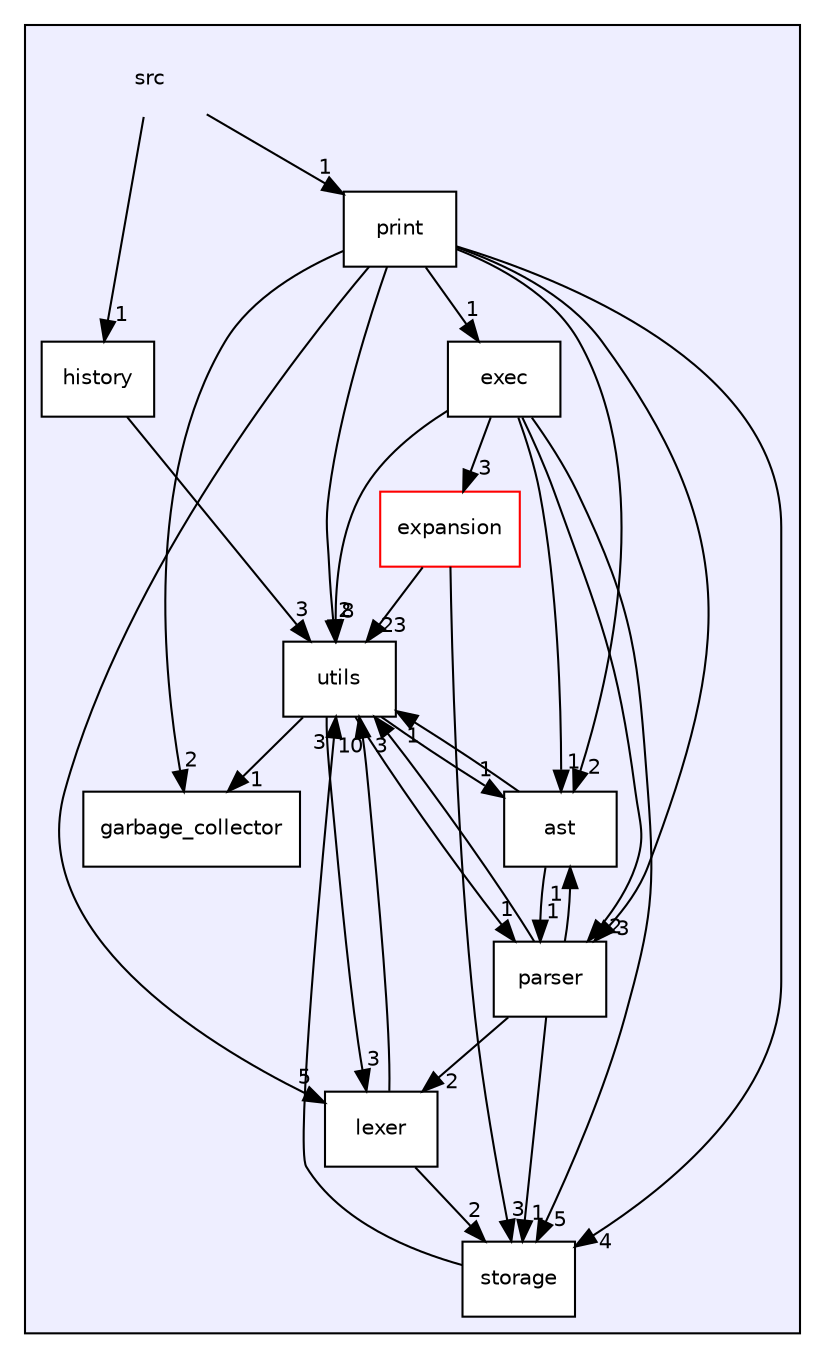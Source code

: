 digraph "src" {
  compound=true
  node [ fontsize="10", fontname="Helvetica"];
  edge [ labelfontsize="10", labelfontname="Helvetica"];
  subgraph clusterdir_68267d1309a1af8e8297ef4c3efbcdba {
    graph [ bgcolor="#eeeeff", pencolor="black", label="" URL="dir_68267d1309a1af8e8297ef4c3efbcdba.html"];
    dir_68267d1309a1af8e8297ef4c3efbcdba [shape=plaintext label="src"];
    dir_203e5988f1ed315d29383d699972de6f [shape=box label="ast" color="black" fillcolor="white" style="filled" URL="dir_203e5988f1ed315d29383d699972de6f.html"];
    dir_cd44cc7ac5d40f1a8e481ebacd0c63d5 [shape=box label="exec" color="black" fillcolor="white" style="filled" URL="dir_cd44cc7ac5d40f1a8e481ebacd0c63d5.html"];
    dir_58b0260f07eda6b786b0612a766852e1 [shape=box label="expansion" color="red" fillcolor="white" style="filled" URL="dir_58b0260f07eda6b786b0612a766852e1.html"];
    dir_2b4a1149da780829f75b1f547ed6bce9 [shape=box label="garbage_collector" color="black" fillcolor="white" style="filled" URL="dir_2b4a1149da780829f75b1f547ed6bce9.html"];
    dir_50ea98b0a835860d43284e59be997627 [shape=box label="history" color="black" fillcolor="white" style="filled" URL="dir_50ea98b0a835860d43284e59be997627.html"];
    dir_e1aa690b4af0a0538ec65649b0390051 [shape=box label="lexer" color="black" fillcolor="white" style="filled" URL="dir_e1aa690b4af0a0538ec65649b0390051.html"];
    dir_6cd8491d143eb218b70983dbdb3c58bc [shape=box label="parser" color="black" fillcolor="white" style="filled" URL="dir_6cd8491d143eb218b70983dbdb3c58bc.html"];
    dir_88882e61be18287799144fcdac847ecd [shape=box label="print" color="black" fillcolor="white" style="filled" URL="dir_88882e61be18287799144fcdac847ecd.html"];
    dir_452baf35e1d7639c9f2a5ece4ec85855 [shape=box label="storage" color="black" fillcolor="white" style="filled" URL="dir_452baf35e1d7639c9f2a5ece4ec85855.html"];
    dir_313caf1132e152dd9b58bea13a4052ca [shape=box label="utils" color="black" fillcolor="white" style="filled" URL="dir_313caf1132e152dd9b58bea13a4052ca.html"];
  }
  dir_68267d1309a1af8e8297ef4c3efbcdba->dir_88882e61be18287799144fcdac847ecd [headlabel="1", labeldistance=1.5 headhref="dir_000004_000018.html"];
  dir_68267d1309a1af8e8297ef4c3efbcdba->dir_50ea98b0a835860d43284e59be997627 [headlabel="1", labeldistance=1.5 headhref="dir_000004_000014.html"];
  dir_88882e61be18287799144fcdac847ecd->dir_2b4a1149da780829f75b1f547ed6bce9 [headlabel="2", labeldistance=1.5 headhref="dir_000018_000013.html"];
  dir_88882e61be18287799144fcdac847ecd->dir_203e5988f1ed315d29383d699972de6f [headlabel="2", labeldistance=1.5 headhref="dir_000018_000005.html"];
  dir_88882e61be18287799144fcdac847ecd->dir_452baf35e1d7639c9f2a5ece4ec85855 [headlabel="4", labeldistance=1.5 headhref="dir_000018_000019.html"];
  dir_88882e61be18287799144fcdac847ecd->dir_6cd8491d143eb218b70983dbdb3c58bc [headlabel="3", labeldistance=1.5 headhref="dir_000018_000016.html"];
  dir_88882e61be18287799144fcdac847ecd->dir_e1aa690b4af0a0538ec65649b0390051 [headlabel="5", labeldistance=1.5 headhref="dir_000018_000015.html"];
  dir_88882e61be18287799144fcdac847ecd->dir_cd44cc7ac5d40f1a8e481ebacd0c63d5 [headlabel="1", labeldistance=1.5 headhref="dir_000018_000006.html"];
  dir_88882e61be18287799144fcdac847ecd->dir_313caf1132e152dd9b58bea13a4052ca [headlabel="2", labeldistance=1.5 headhref="dir_000018_000017.html"];
  dir_203e5988f1ed315d29383d699972de6f->dir_6cd8491d143eb218b70983dbdb3c58bc [headlabel="1", labeldistance=1.5 headhref="dir_000005_000016.html"];
  dir_203e5988f1ed315d29383d699972de6f->dir_313caf1132e152dd9b58bea13a4052ca [headlabel="1", labeldistance=1.5 headhref="dir_000005_000017.html"];
  dir_452baf35e1d7639c9f2a5ece4ec85855->dir_313caf1132e152dd9b58bea13a4052ca [headlabel="3", labeldistance=1.5 headhref="dir_000019_000017.html"];
  dir_58b0260f07eda6b786b0612a766852e1->dir_452baf35e1d7639c9f2a5ece4ec85855 [headlabel="3", labeldistance=1.5 headhref="dir_000007_000019.html"];
  dir_58b0260f07eda6b786b0612a766852e1->dir_313caf1132e152dd9b58bea13a4052ca [headlabel="23", labeldistance=1.5 headhref="dir_000007_000017.html"];
  dir_50ea98b0a835860d43284e59be997627->dir_313caf1132e152dd9b58bea13a4052ca [headlabel="3", labeldistance=1.5 headhref="dir_000014_000017.html"];
  dir_6cd8491d143eb218b70983dbdb3c58bc->dir_203e5988f1ed315d29383d699972de6f [headlabel="1", labeldistance=1.5 headhref="dir_000016_000005.html"];
  dir_6cd8491d143eb218b70983dbdb3c58bc->dir_452baf35e1d7639c9f2a5ece4ec85855 [headlabel="1", labeldistance=1.5 headhref="dir_000016_000019.html"];
  dir_6cd8491d143eb218b70983dbdb3c58bc->dir_e1aa690b4af0a0538ec65649b0390051 [headlabel="2", labeldistance=1.5 headhref="dir_000016_000015.html"];
  dir_6cd8491d143eb218b70983dbdb3c58bc->dir_313caf1132e152dd9b58bea13a4052ca [headlabel="3", labeldistance=1.5 headhref="dir_000016_000017.html"];
  dir_e1aa690b4af0a0538ec65649b0390051->dir_452baf35e1d7639c9f2a5ece4ec85855 [headlabel="2", labeldistance=1.5 headhref="dir_000015_000019.html"];
  dir_e1aa690b4af0a0538ec65649b0390051->dir_313caf1132e152dd9b58bea13a4052ca [headlabel="10", labeldistance=1.5 headhref="dir_000015_000017.html"];
  dir_cd44cc7ac5d40f1a8e481ebacd0c63d5->dir_203e5988f1ed315d29383d699972de6f [headlabel="1", labeldistance=1.5 headhref="dir_000006_000005.html"];
  dir_cd44cc7ac5d40f1a8e481ebacd0c63d5->dir_452baf35e1d7639c9f2a5ece4ec85855 [headlabel="5", labeldistance=1.5 headhref="dir_000006_000019.html"];
  dir_cd44cc7ac5d40f1a8e481ebacd0c63d5->dir_58b0260f07eda6b786b0612a766852e1 [headlabel="3", labeldistance=1.5 headhref="dir_000006_000007.html"];
  dir_cd44cc7ac5d40f1a8e481ebacd0c63d5->dir_6cd8491d143eb218b70983dbdb3c58bc [headlabel="2", labeldistance=1.5 headhref="dir_000006_000016.html"];
  dir_cd44cc7ac5d40f1a8e481ebacd0c63d5->dir_313caf1132e152dd9b58bea13a4052ca [headlabel="8", labeldistance=1.5 headhref="dir_000006_000017.html"];
  dir_313caf1132e152dd9b58bea13a4052ca->dir_2b4a1149da780829f75b1f547ed6bce9 [headlabel="1", labeldistance=1.5 headhref="dir_000017_000013.html"];
  dir_313caf1132e152dd9b58bea13a4052ca->dir_203e5988f1ed315d29383d699972de6f [headlabel="1", labeldistance=1.5 headhref="dir_000017_000005.html"];
  dir_313caf1132e152dd9b58bea13a4052ca->dir_6cd8491d143eb218b70983dbdb3c58bc [headlabel="1", labeldistance=1.5 headhref="dir_000017_000016.html"];
  dir_313caf1132e152dd9b58bea13a4052ca->dir_e1aa690b4af0a0538ec65649b0390051 [headlabel="3", labeldistance=1.5 headhref="dir_000017_000015.html"];
}

